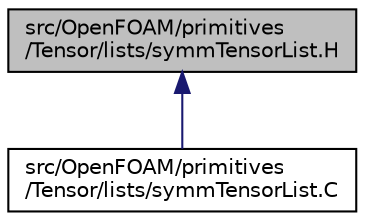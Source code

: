 digraph "src/OpenFOAM/primitives/Tensor/lists/symmTensorList.H"
{
  bgcolor="transparent";
  edge [fontname="Helvetica",fontsize="10",labelfontname="Helvetica",labelfontsize="10"];
  node [fontname="Helvetica",fontsize="10",shape=record];
  Node1 [label="src/OpenFOAM/primitives\l/Tensor/lists/symmTensorList.H",height=0.2,width=0.4,color="black", fillcolor="grey75", style="filled", fontcolor="black"];
  Node1 -> Node2 [dir="back",color="midnightblue",fontsize="10",style="solid",fontname="Helvetica"];
  Node2 [label="src/OpenFOAM/primitives\l/Tensor/lists/symmTensorList.C",height=0.2,width=0.4,color="black",URL="$a09011.html",tooltip="Specialisation of List<T> for symmTensor. "];
}
